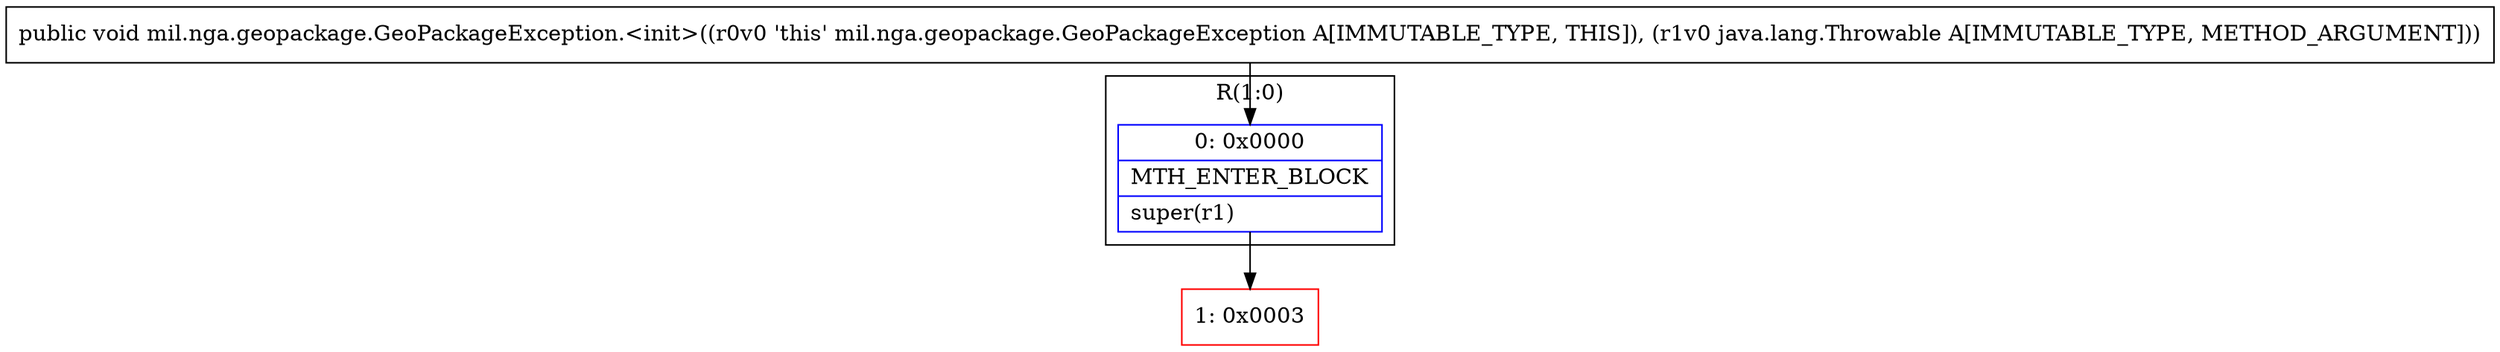 digraph "CFG formil.nga.geopackage.GeoPackageException.\<init\>(Ljava\/lang\/Throwable;)V" {
subgraph cluster_Region_750143269 {
label = "R(1:0)";
node [shape=record,color=blue];
Node_0 [shape=record,label="{0\:\ 0x0000|MTH_ENTER_BLOCK\l|super(r1)\l}"];
}
Node_1 [shape=record,color=red,label="{1\:\ 0x0003}"];
MethodNode[shape=record,label="{public void mil.nga.geopackage.GeoPackageException.\<init\>((r0v0 'this' mil.nga.geopackage.GeoPackageException A[IMMUTABLE_TYPE, THIS]), (r1v0 java.lang.Throwable A[IMMUTABLE_TYPE, METHOD_ARGUMENT])) }"];
MethodNode -> Node_0;
Node_0 -> Node_1;
}

